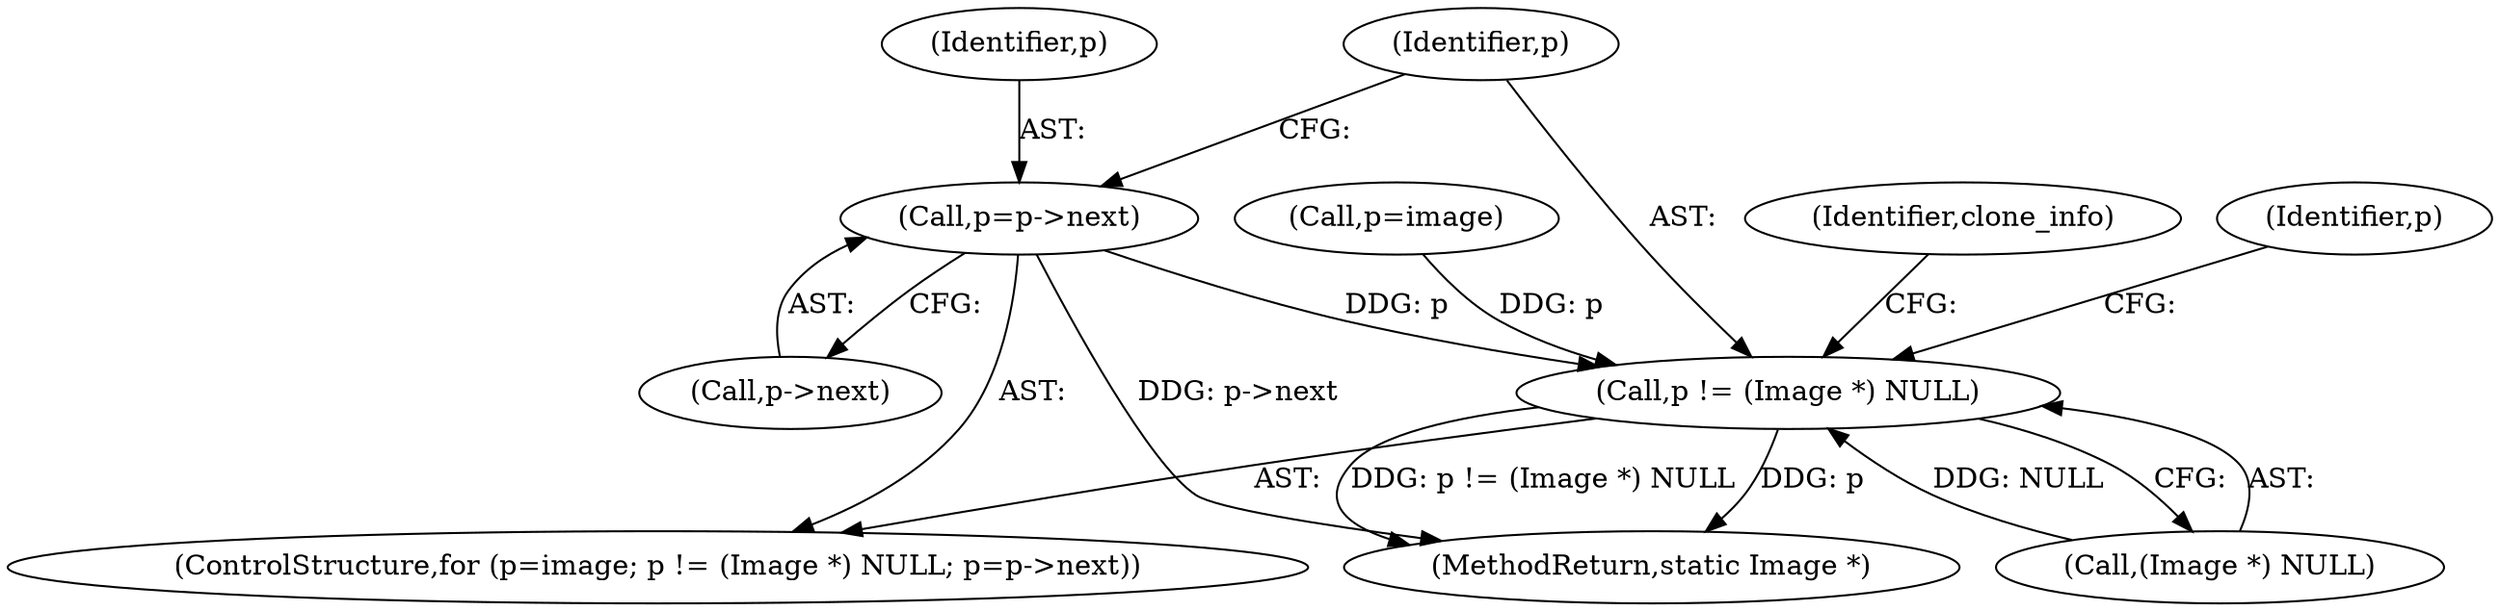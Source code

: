 digraph "0_ImageMagick_f7206618d27c2e69d977abf40e3035a33e5f6be0@pointer" {
"1002243" [label="(Call,p=p->next)"];
"1002238" [label="(Call,p != (Image *) NULL)"];
"1002314" [label="(MethodReturn,static Image *)"];
"1002243" [label="(Call,p=p->next)"];
"1002238" [label="(Call,p != (Image *) NULL)"];
"1002234" [label="(ControlStructure,for (p=image; p != (Image *) NULL; p=p->next))"];
"1002245" [label="(Call,p->next)"];
"1002244" [label="(Identifier,p)"];
"1002256" [label="(Identifier,clone_info)"];
"1002239" [label="(Identifier,p)"];
"1002250" [label="(Identifier,p)"];
"1002240" [label="(Call,(Image *) NULL)"];
"1002235" [label="(Call,p=image)"];
"1002243" -> "1002234"  [label="AST: "];
"1002243" -> "1002245"  [label="CFG: "];
"1002244" -> "1002243"  [label="AST: "];
"1002245" -> "1002243"  [label="AST: "];
"1002239" -> "1002243"  [label="CFG: "];
"1002243" -> "1002314"  [label="DDG: p->next"];
"1002243" -> "1002238"  [label="DDG: p"];
"1002238" -> "1002234"  [label="AST: "];
"1002238" -> "1002240"  [label="CFG: "];
"1002239" -> "1002238"  [label="AST: "];
"1002240" -> "1002238"  [label="AST: "];
"1002250" -> "1002238"  [label="CFG: "];
"1002256" -> "1002238"  [label="CFG: "];
"1002238" -> "1002314"  [label="DDG: p"];
"1002238" -> "1002314"  [label="DDG: p != (Image *) NULL"];
"1002235" -> "1002238"  [label="DDG: p"];
"1002240" -> "1002238"  [label="DDG: NULL"];
}

